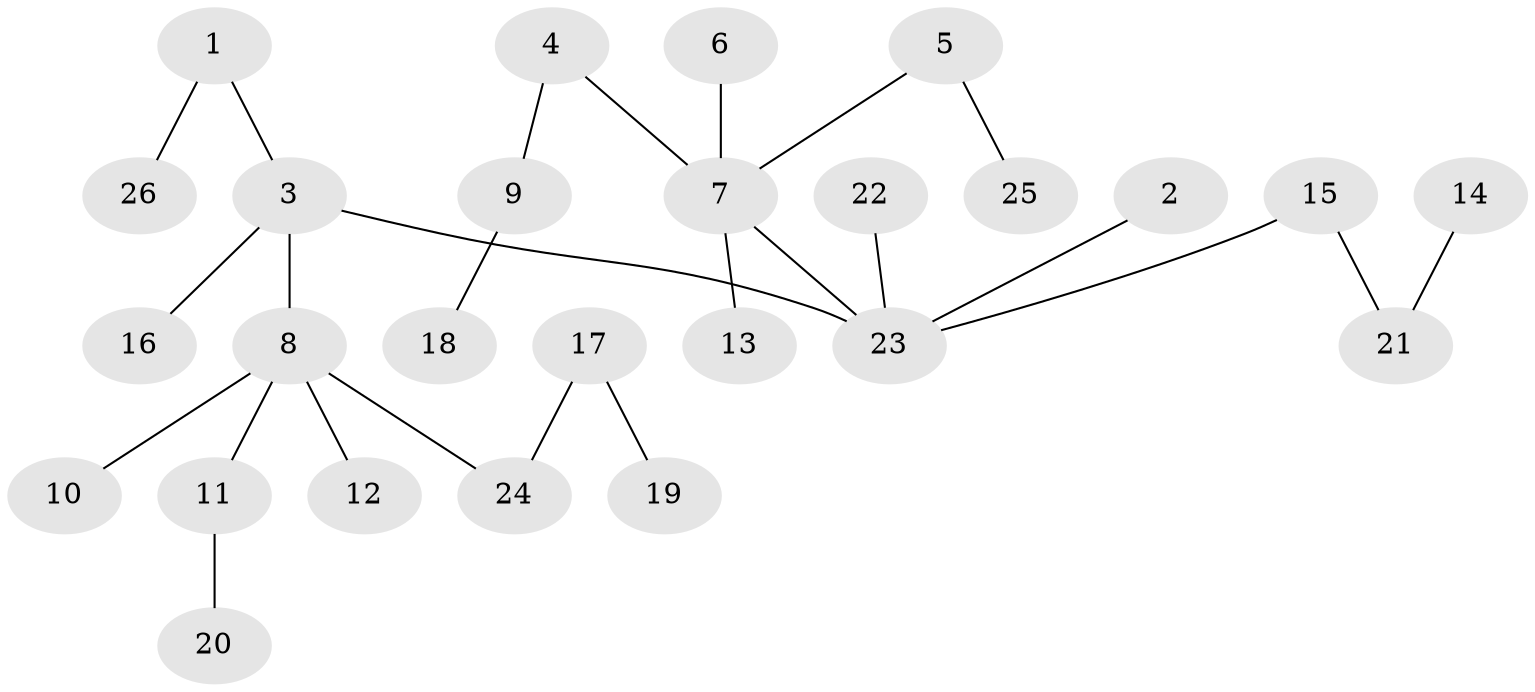 // original degree distribution, {7: 0.0196078431372549, 4: 0.0784313725490196, 6: 0.0196078431372549, 2: 0.3137254901960784, 1: 0.47058823529411764, 3: 0.09803921568627451}
// Generated by graph-tools (version 1.1) at 2025/02/03/09/25 03:02:18]
// undirected, 26 vertices, 25 edges
graph export_dot {
graph [start="1"]
  node [color=gray90,style=filled];
  1;
  2;
  3;
  4;
  5;
  6;
  7;
  8;
  9;
  10;
  11;
  12;
  13;
  14;
  15;
  16;
  17;
  18;
  19;
  20;
  21;
  22;
  23;
  24;
  25;
  26;
  1 -- 3 [weight=1.0];
  1 -- 26 [weight=1.0];
  2 -- 23 [weight=1.0];
  3 -- 8 [weight=1.0];
  3 -- 16 [weight=1.0];
  3 -- 23 [weight=1.0];
  4 -- 7 [weight=1.0];
  4 -- 9 [weight=1.0];
  5 -- 7 [weight=1.0];
  5 -- 25 [weight=1.0];
  6 -- 7 [weight=1.0];
  7 -- 13 [weight=1.0];
  7 -- 23 [weight=1.0];
  8 -- 10 [weight=1.0];
  8 -- 11 [weight=1.0];
  8 -- 12 [weight=1.0];
  8 -- 24 [weight=1.0];
  9 -- 18 [weight=1.0];
  11 -- 20 [weight=1.0];
  14 -- 21 [weight=1.0];
  15 -- 21 [weight=1.0];
  15 -- 23 [weight=1.0];
  17 -- 19 [weight=1.0];
  17 -- 24 [weight=1.0];
  22 -- 23 [weight=1.0];
}
